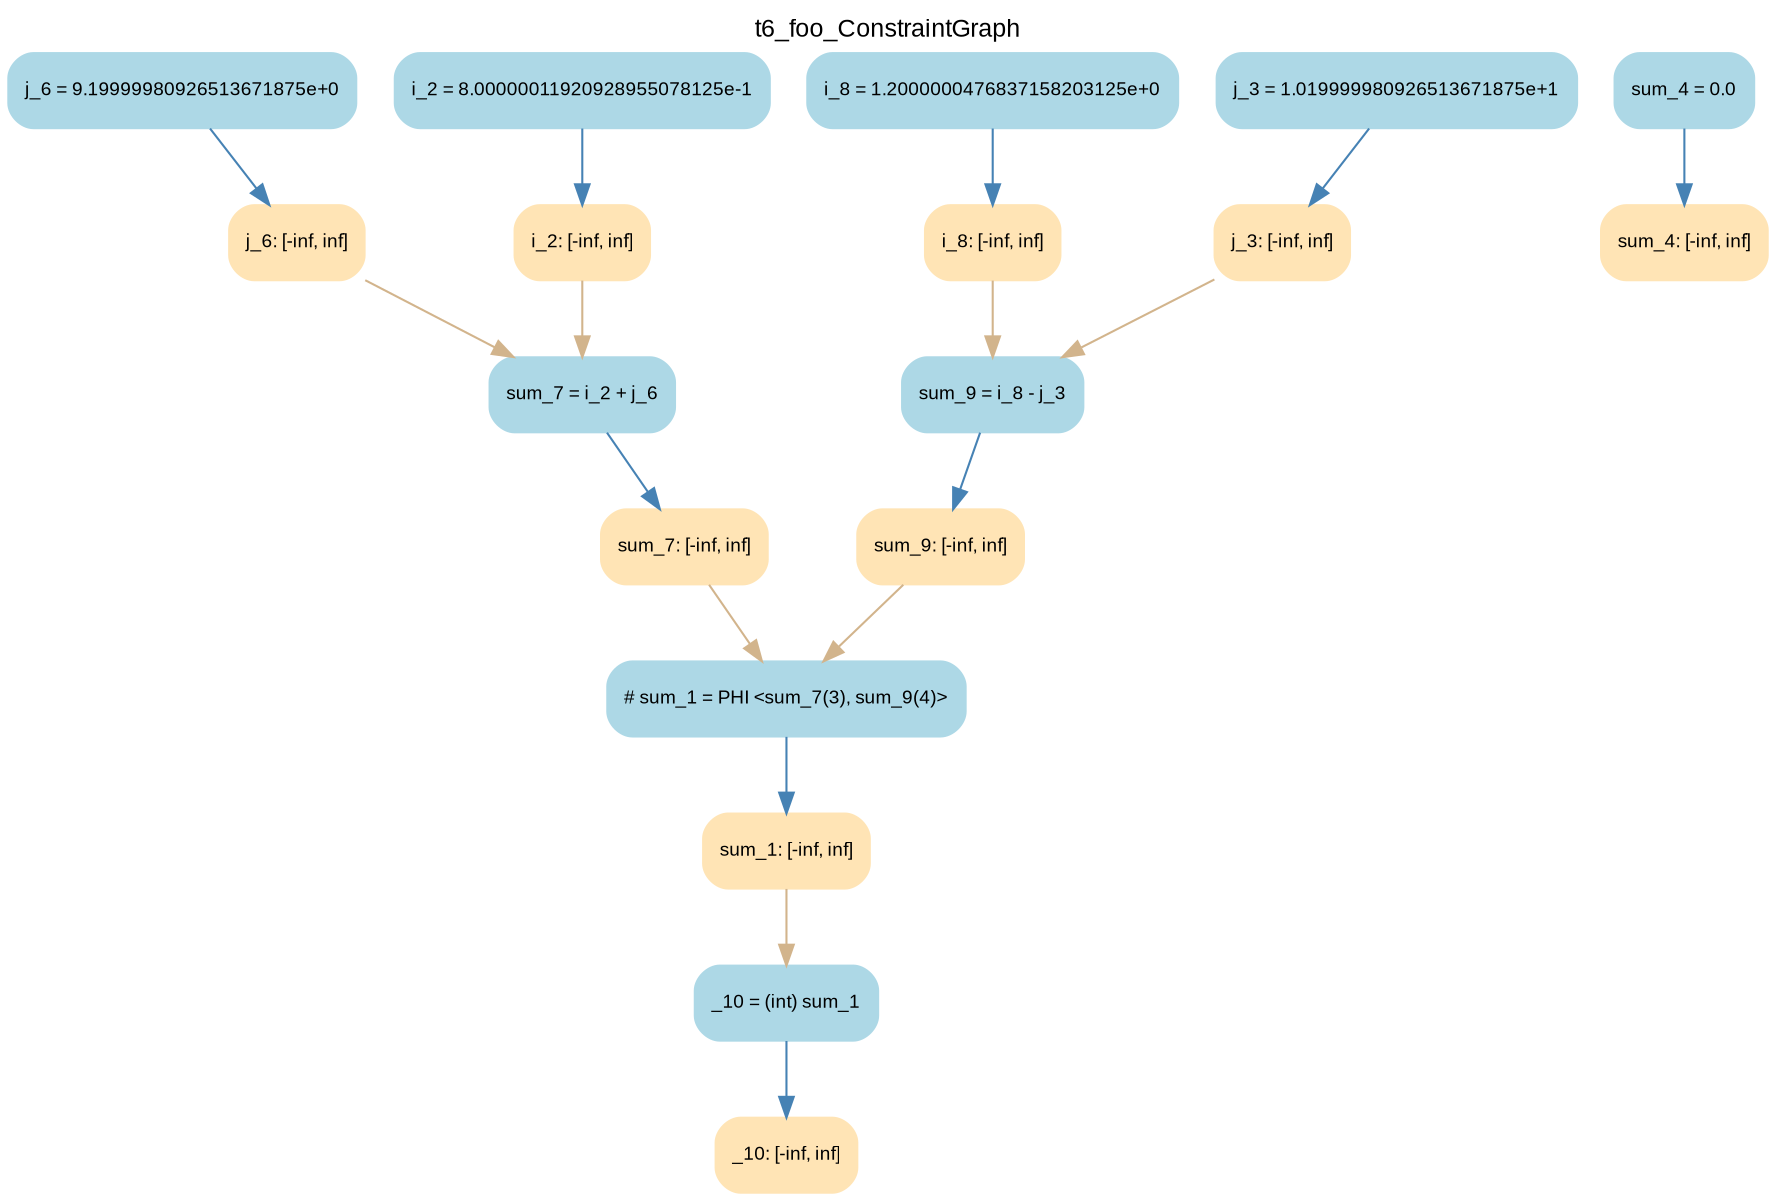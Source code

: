 digraph t6_foo_ConstraintGraph { 
	label=t6_foo_ConstraintGraph
	center=true
	labelloc=top
	fontname=Arial
	fontsize=12
	edge[fontname=Arial, fontsize=10]
	node[fontname=Arial, fontsize=9]

		Node_0 -> Node_1 [color=steelblue]
		Node_2 -> Node_3 [color=steelblue]
		Node_4 -> Node_5 [color=steelblue]
		Node_6 -> Node_7 [color=steelblue]
		Node_8 -> Node_9 [color=steelblue]
		Node_10 -> Node_11 [color=steelblue]
		Node_12 -> Node_13 [color=steelblue]
		Node_14 -> Node_15 [color=steelblue]
		Node_16 -> Node_17 [color=steelblue]
		Node_17 -> Node_12 [color=tan]
		Node_1 -> Node_8 [color=tan]
		Node_11 -> Node_0 [color=tan]
		Node_15 -> Node_12 [color=tan]
		Node_9 -> Node_2 [color=tan]
		Node_7 -> Node_0 [color=tan]
		Node_13 -> Node_8 [color=tan]

	Node_0 [fillcolor=lightblue, color=lightblue, shape=Mrecord, style=filled, label="{ sum_9 = i_8 - j_3 }"]
	Node_2 [fillcolor=lightblue, color=lightblue, shape=Mrecord, style=filled, label="{ _10 = (int) sum_1 }"]
	Node_4 [fillcolor=lightblue, color=lightblue, shape=Mrecord, style=filled, label="{ sum_4 = 0.0 }"]
	Node_6 [fillcolor=lightblue, color=lightblue, shape=Mrecord, style=filled, label="{ i_8 = 1.2000000476837158203125e+0 }"]
	Node_8 [fillcolor=lightblue, color=lightblue, shape=Mrecord, style=filled, label="{ # sum_1 = PHI \<sum_7(3), sum_9(4)\> }"]
	Node_10 [fillcolor=lightblue, color=lightblue, shape=Mrecord, style=filled, label="{ j_3 = 1.019999980926513671875e+1 }"]
	Node_12 [fillcolor=lightblue, color=lightblue, shape=Mrecord, style=filled, label="{ sum_7 = i_2 + j_6 }"]
	Node_14 [fillcolor=lightblue, color=lightblue, shape=Mrecord, style=filled, label="{ j_6 = 9.19999980926513671875e+0 }"]
	Node_16 [fillcolor=lightblue, color=lightblue, shape=Mrecord, style=filled, label="{ i_2 = 8.00000011920928955078125e-1 }"]
	Node_17 [fillcolor=moccasin, color=moccasin, shape=Mrecord, style=filled, label="{ i_2: \[-inf, inf\] }"]
	Node_5 [fillcolor=moccasin, color=moccasin, shape=Mrecord, style=filled, label="{ sum_4: \[-inf, inf\] }"]
	Node_1 [fillcolor=moccasin, color=moccasin, shape=Mrecord, style=filled, label="{ sum_9: \[-inf, inf\] }"]
	Node_11 [fillcolor=moccasin, color=moccasin, shape=Mrecord, style=filled, label="{ j_3: \[-inf, inf\] }"]
	Node_3 [fillcolor=moccasin, color=moccasin, shape=Mrecord, style=filled, label="{ _10: \[-inf, inf\] }"]
	Node_15 [fillcolor=moccasin, color=moccasin, shape=Mrecord, style=filled, label="{ j_6: \[-inf, inf\] }"]
	Node_9 [fillcolor=moccasin, color=moccasin, shape=Mrecord, style=filled, label="{ sum_1: \[-inf, inf\] }"]
	Node_7 [fillcolor=moccasin, color=moccasin, shape=Mrecord, style=filled, label="{ i_8: \[-inf, inf\] }"]
	Node_13 [fillcolor=moccasin, color=moccasin, shape=Mrecord, style=filled, label="{ sum_7: \[-inf, inf\] }"]
}

